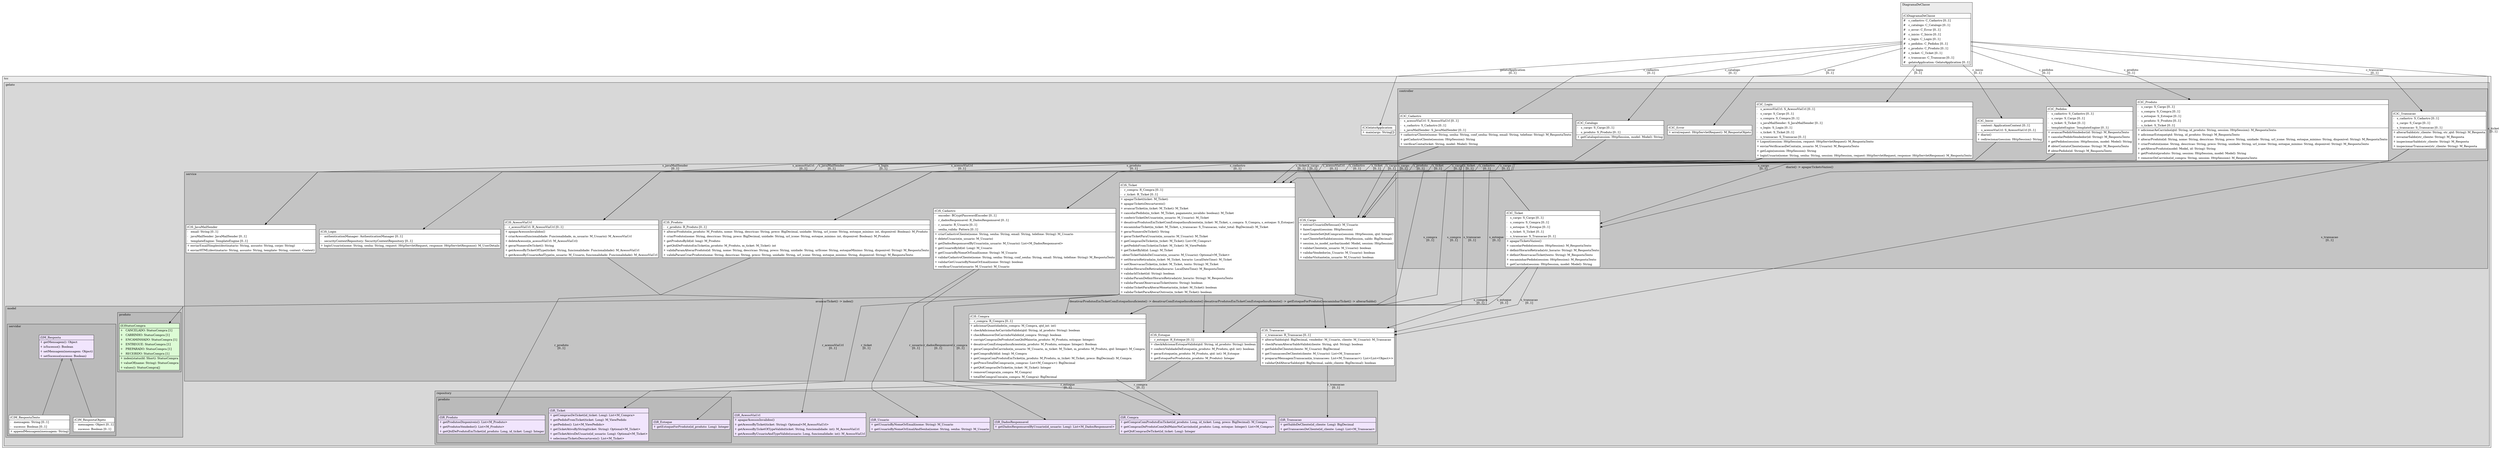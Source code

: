 @startuml

/' diagram meta data start
config=StructureConfiguration;
{
  "projectClassification": {
    "searchMode": "OpenProject", // OpenProject, AllProjects
    "includedProjects": "",
    "pathEndKeywords": "*.impl",
    "isClientPath": "",
    "isClientName": "",
    "isTestPath": "",
    "isTestName": "",
    "isMappingPath": "",
    "isMappingName": "",
    "isDataAccessPath": "",
    "isDataAccessName": "",
    "isDataStructurePath": "",
    "isDataStructureName": "",
    "isInterfaceStructuresPath": "",
    "isInterfaceStructuresName": "",
    "isEntryPointPath": "",
    "isEntryPointName": "",
    "treatFinalFieldsAsMandatory": false
  },
  "graphRestriction": {
    "classPackageExcludeFilter": "",
    "classPackageIncludeFilter": "",
    "classNameExcludeFilter": "",
    "classNameIncludeFilter": "",
    "methodNameExcludeFilter": "",
    "methodNameIncludeFilter": "",
    "removeByInheritance": "", // inheritance/annotation based filtering is done in a second step
    "removeByAnnotation": "",
    "removeByClassPackage": "", // cleanup the graph after inheritance/annotation based filtering is done
    "removeByClassName": "",
    "cutMappings": false,
    "cutEnum": false,
    "cutTests": true,
    "cutClient": false,
    "cutDataAccess": false,
    "cutInterfaceStructures": false,
    "cutDataStructures": false,
    "cutGetterAndSetter": true,
    "cutConstructors": true
  },
  "graphTraversal": {
    "forwardDepth": 999,
    "backwardDepth": 0,
    "classPackageExcludeFilter": "",
    "classPackageIncludeFilter": "",
    "classNameExcludeFilter": "",
    "classNameIncludeFilter": "",
    "methodNameExcludeFilter": "",
    "methodNameIncludeFilter": "",
    "hideMappings": true,
    "hideDataStructures": false,
    "hidePrivateMethods": false,
    "hideInterfaceCalls": false, // indirection: implementation -> interface (is hidden) -> implementation
    "onlyShowApplicationEntryPoints": false, // root node is included
    "useMethodCallsForStructureDiagram": "BothDirections" // ForwardOnly, BothDirections, No
  },
  "details": {
    "aggregation": "GroupByClass", // ByClass, GroupByClass, None
    "showClassGenericTypes": true,
    "showMethods": true,
    "showMethodParameterNames": true,
    "showMethodParameterTypes": true,
    "showMethodReturnType": true,
    "showPackageLevels": 4,
    "showDetailedClassStructure": true
  },
  "rootClass": "DiagramaDeClasse",
  "extensionCallbackMethod": "" // qualified.class.name#methodName - signature: public static String method(String)
}
diagram meta data end '/



digraph g {
    rankdir="TB"
    splines=polyline
    

'nodes 
subgraph cluster_114644 { 
   	label=tcc
	labeljust=l
	fillcolor="#ececec"
	style=filled
   
   subgraph cluster_1790324712 { 
   	label=gelato
	labeljust=l
	fillcolor="#d8d8d8"
	style=filled
   
   GelatoApplication906396277[
	label=<<TABLE BORDER="1" CELLBORDER="0" CELLPADDING="4" CELLSPACING="0">
<TR><TD ALIGN="LEFT" >(C)GelatoApplication</TD></TR>
<HR/>
<TR><TD ALIGN="LEFT" >+ main(args: String[])</TD></TR>
</TABLE>>
	style=filled
	margin=0
	shape=plaintext
	fillcolor="#FFFFFF"
];

subgraph cluster_1287436016 { 
   	label=repository
	labeljust=l
	fillcolor="#c4c4c4"
	style=filled
   
   R_AcessoViaUrl641479581[
	label=<<TABLE BORDER="1" CELLBORDER="0" CELLPADDING="4" CELLSPACING="0">
<TR><TD ALIGN="LEFT" >(I)R_AcessoViaUrl</TD></TR>
<HR/>
<TR><TD ALIGN="LEFT" >+ apagarAcessosInvalidos()</TD></TR>
<TR><TD ALIGN="LEFT" >+ getAcessoByTicket(ticket: String): Optional&lt;M_AcessoViaUrl&gt;</TD></TR>
<TR><TD ALIGN="LEFT" >+ getAcessoByTicketOfTypeValido(ticket: String, funcionalidade: int): M_AcessoViaUrl</TD></TR>
<TR><TD ALIGN="LEFT" >+ getAcessoByUsuarioAndTypeValido(usuario: Long, funcionalidade: int): M_AcessoViaUrl</TD></TR>
</TABLE>>
	style=filled
	margin=0
	shape=plaintext
	fillcolor="#F1E5FD"
];

R_Compra641479581[
	label=<<TABLE BORDER="1" CELLBORDER="0" CELLPADDING="4" CELLSPACING="0">
<TR><TD ALIGN="LEFT" >(I)R_Compra</TD></TR>
<HR/>
<TR><TD ALIGN="LEFT" >+ getCompraComProdutoEmTicket(id_produto: Long, id_ticket: Long, preco: BigDecimal): M_Compra</TD></TR>
<TR><TD ALIGN="LEFT" >+ getComprasDeProdutoComQtdMaiorNoCarrinho(id_produto: Long, estoque: Integer): List&lt;M_Compra&gt;</TD></TR>
<TR><TD ALIGN="LEFT" >+ getQtdComprasDeTicket(id_ticket: Long): Integer</TD></TR>
</TABLE>>
	style=filled
	margin=0
	shape=plaintext
	fillcolor="#F1E5FD"
];

R_DadosResponsavel641479581[
	label=<<TABLE BORDER="1" CELLBORDER="0" CELLPADDING="4" CELLSPACING="0">
<TR><TD ALIGN="LEFT" >(I)R_DadosResponsavel</TD></TR>
<HR/>
<TR><TD ALIGN="LEFT" >+ getDadosResponsavelByUsuario(id_usuario: Long): List&lt;M_DadosResponsavel&gt;</TD></TR>
</TABLE>>
	style=filled
	margin=0
	shape=plaintext
	fillcolor="#F1E5FD"
];

R_Transacao641479581[
	label=<<TABLE BORDER="1" CELLBORDER="0" CELLPADDING="4" CELLSPACING="0">
<TR><TD ALIGN="LEFT" >(I)R_Transacao</TD></TR>
<HR/>
<TR><TD ALIGN="LEFT" >+ getSaldoDeCliente(id_cliente: Long): BigDecimal</TD></TR>
<TR><TD ALIGN="LEFT" >+ getTransacoesDeCliente(id_cliente: Long): List&lt;M_Transacao&gt;</TD></TR>
</TABLE>>
	style=filled
	margin=0
	shape=plaintext
	fillcolor="#F1E5FD"
];

R_Usuario641479581[
	label=<<TABLE BORDER="1" CELLBORDER="0" CELLPADDING="4" CELLSPACING="0">
<TR><TD ALIGN="LEFT" >(I)R_Usuario</TD></TR>
<HR/>
<TR><TD ALIGN="LEFT" >+ getUsuarioByNomeOrEmail(nome: String): M_Usuario</TD></TR>
<TR><TD ALIGN="LEFT" >+ getUsuarioByNomeOrEmailAndSenha(nome: String, senha: String): M_Usuario</TD></TR>
</TABLE>>
	style=filled
	margin=0
	shape=plaintext
	fillcolor="#F1E5FD"
];

subgraph cluster_540350491 { 
   	label=produto
	labeljust=l
	fillcolor="#bababa"
	style=filled
   
   R_Estoque575498130[
	label=<<TABLE BORDER="1" CELLBORDER="0" CELLPADDING="4" CELLSPACING="0">
<TR><TD ALIGN="LEFT" >(I)R_Estoque</TD></TR>
<HR/>
<TR><TD ALIGN="LEFT" >+ getEstoqueForProduto(id_produto: Long): Integer</TD></TR>
</TABLE>>
	style=filled
	margin=0
	shape=plaintext
	fillcolor="#F1E5FD"
];

R_Produto575498130[
	label=<<TABLE BORDER="1" CELLBORDER="0" CELLPADDING="4" CELLSPACING="0">
<TR><TD ALIGN="LEFT" >(I)R_Produto</TD></TR>
<HR/>
<TR><TD ALIGN="LEFT" >+ getProdutosDisponiveis(): List&lt;M_Produto&gt;</TD></TR>
<TR><TD ALIGN="LEFT" >+ getProdutosVendedor(): List&lt;M_Produto&gt;</TD></TR>
<TR><TD ALIGN="LEFT" >+ getQtdDeProdutoEmTicket(id_produto: Long, id_ticket: Long): Integer</TD></TR>
</TABLE>>
	style=filled
	margin=0
	shape=plaintext
	fillcolor="#F1E5FD"
];

R_Ticket575498130[
	label=<<TABLE BORDER="1" CELLBORDER="0" CELLPADDING="4" CELLSPACING="0">
<TR><TD ALIGN="LEFT" >(I)R_Ticket</TD></TR>
<HR/>
<TR><TD ALIGN="LEFT" >+ getComprasDeTicket(id_ticket: Long): List&lt;M_Compra&gt;</TD></TR>
<TR><TD ALIGN="LEFT" >+ getPedidoFromTicket(ticket: Long): M_ViewPedido</TD></TR>
<TR><TD ALIGN="LEFT" >+ getPedidos(): List&lt;M_ViewPedido&gt;</TD></TR>
<TR><TD ALIGN="LEFT" >+ getTicketAtivoByString(ticket: String): Optional&lt;M_Ticket&gt;</TD></TR>
<TR><TD ALIGN="LEFT" >+ getTicketAtivoDeUsuario(id_usuario: Long): Optional&lt;M_Ticket&gt;</TD></TR>
<TR><TD ALIGN="LEFT" >+ selecionarTicketsDescartaveis(): List&lt;M_Ticket&gt;</TD></TR>
</TABLE>>
	style=filled
	margin=0
	shape=plaintext
	fillcolor="#F1E5FD"
];
} 
} 

subgraph cluster_1674944175 { 
   	label=service
	labeljust=l
	fillcolor="#c4c4c4"
	style=filled
   
   S_AcessoViaUrl1952781372[
	label=<<TABLE BORDER="1" CELLBORDER="0" CELLPADDING="4" CELLSPACING="0">
<TR><TD ALIGN="LEFT" >(C)S_AcessoViaUrl</TD></TR>
<HR/>
<TR><TD ALIGN="LEFT" >-   r_acessoViaUrl: R_AcessoViaUrl [0..1]</TD></TR>
<HR/>
<TR><TD ALIGN="LEFT" >+ apagarAcessosInvalidos()</TD></TR>
<TR><TD ALIGN="LEFT" >+ criarAcesso(funcionalidade: Funcionalidade, m_usuario: M_Usuario): M_AcessoViaUrl</TD></TR>
<TR><TD ALIGN="LEFT" >+ deleteAcesso(m_acessoViaUrl: M_AcessoViaUrl)</TD></TR>
<TR><TD ALIGN="LEFT" >+ gerarNumeroDeTicket(): String</TD></TR>
<TR><TD ALIGN="LEFT" >+ getAcessoByTicketOfType(ticket: String, funcionalidade: Funcionalidade): M_AcessoViaUrl</TD></TR>
<TR><TD ALIGN="LEFT" >+ getAcessoByUsuarioAndType(m_usuario: M_Usuario, funcionalidade: Funcionalidade): M_AcessoViaUrl</TD></TR>
</TABLE>>
	style=filled
	margin=0
	shape=plaintext
	fillcolor="#FFFFFF"
];

S_Cadastro1952781372[
	label=<<TABLE BORDER="1" CELLBORDER="0" CELLPADDING="4" CELLSPACING="0">
<TR><TD ALIGN="LEFT" >(C)S_Cadastro</TD></TR>
<HR/>
<TR><TD ALIGN="LEFT" >-   encoder: BCryptPasswordEncoder [0..1]</TD></TR>
<TR><TD ALIGN="LEFT" >-   r_dadosResponsavel: R_DadosResponsavel [0..1]</TD></TR>
<TR><TD ALIGN="LEFT" >-   r_usuario: R_Usuario [0..1]</TD></TR>
<TR><TD ALIGN="LEFT" >-   senha_valida: Pattern [0..1]</TD></TR>
<HR/>
<TR><TD ALIGN="LEFT" >+ criarCadastroCliente(nome: String, senha: String, email: String, telefone: String): M_Usuario</TD></TR>
<TR><TD ALIGN="LEFT" >+ deleteUsuario(m_usuario: M_Usuario)</TD></TR>
<TR><TD ALIGN="LEFT" >+ getDadosResponsavelByUsuario(m_usuario: M_Usuario): List&lt;M_DadosResponsavel&gt;</TD></TR>
<TR><TD ALIGN="LEFT" >+ getUsuarioById(id: Long): M_Usuario</TD></TR>
<TR><TD ALIGN="LEFT" >+ getUsuarioByNomeOrEmail(nome: String): M_Usuario</TD></TR>
<TR><TD ALIGN="LEFT" >+ validarCadastroCliente(nome: String, senha: String, conf_senha: String, email: String, telefone: String): M_RespostaTexto</TD></TR>
<TR><TD ALIGN="LEFT" >+ validarGetUsuarioByNomeOrEmail(nome: String): boolean</TD></TR>
<TR><TD ALIGN="LEFT" >+ verificarUsuario(usuario: M_Usuario): M_Usuario</TD></TR>
</TABLE>>
	style=filled
	margin=0
	shape=plaintext
	fillcolor="#FFFFFF"
];

S_Cargo1952781372[
	label=<<TABLE BORDER="1" CELLBORDER="0" CELLPADDING="4" CELLSPACING="0">
<TR><TD ALIGN="LEFT" >(C)S_Cargo</TD></TR>
<HR/>
<TR><TD ALIGN="LEFT" >+ extrairUsuarioDeSessao(): M_Usuario</TD></TR>
<TR><TD ALIGN="LEFT" >+ fazerLogout(session: HttpSession)</TD></TR>
<TR><TD ALIGN="LEFT" >+ navClienteSetQtdCompras(session: HttpSession, qtd: Integer)</TD></TR>
<TR><TD ALIGN="LEFT" >+ navClienteSetSaldo(session: HttpSession, saldo: BigDecimal)</TD></TR>
<TR><TD ALIGN="LEFT" >+ session_to_model_navbar(model: Model, session: HttpSession)</TD></TR>
<TR><TD ALIGN="LEFT" >+ validarCliente(m_usuario: M_Usuario): boolean</TD></TR>
<TR><TD ALIGN="LEFT" >+ validarVendedor(m_Usuario: M_Usuario): boolean</TD></TR>
<TR><TD ALIGN="LEFT" >+ validarVisitante(m_usuario: M_Usuario): boolean</TD></TR>
</TABLE>>
	style=filled
	margin=0
	shape=plaintext
	fillcolor="#FFFFFF"
];

S_Compra1952781372[
	label=<<TABLE BORDER="1" CELLBORDER="0" CELLPADDING="4" CELLSPACING="0">
<TR><TD ALIGN="LEFT" >(C)S_Compra</TD></TR>
<HR/>
<TR><TD ALIGN="LEFT" >-   r_compra: R_Compra [0..1]</TD></TR>
<HR/>
<TR><TD ALIGN="LEFT" >+ adicionarQuantidade(m_compra: M_Compra, qtd_int: int)</TD></TR>
<TR><TD ALIGN="LEFT" >+ checkAdicionarAoCarrinhoValido(qtd: String, id_produto: String): boolean</TD></TR>
<TR><TD ALIGN="LEFT" >+ checkRemoverDoCarrinhoValido(id_compra: String): boolean</TD></TR>
<TR><TD ALIGN="LEFT" >+ corrigirComprasDeProdutoComQtdMaior(m_produto: M_Produto, estoque: Integer)</TD></TR>
<TR><TD ALIGN="LEFT" >+ desativarComEstoqueInsuficiente(m_produto: M_Produto, estoque: Integer): Boolean</TD></TR>
<TR><TD ALIGN="LEFT" >+ gerarCompraDoCarrinho(m_usuario: M_Usuario, m_ticket: M_Ticket, m_produto: M_Produto, qtd: Integer): M_Compra</TD></TR>
<TR><TD ALIGN="LEFT" >+ getCompraById(id: long): M_Compra</TD></TR>
<TR><TD ALIGN="LEFT" >+ getCompraComProdutoEmTicket(m_produto: M_Produto, m_ticket: M_Ticket, preco: BigDecimal): M_Compra</TD></TR>
<TR><TD ALIGN="LEFT" >+ getPrecoTotalDeCompras(m_compras: List&lt;M_Compra&gt;): BigDecimal</TD></TR>
<TR><TD ALIGN="LEFT" >+ getQtdComprasDeTicket(m_ticket: M_Ticket): Integer</TD></TR>
<TR><TD ALIGN="LEFT" >+ removerCompra(m_compra: M_Compra)</TD></TR>
<TR><TD ALIGN="LEFT" >+ totalDeCompraUnica(m_compra: M_Compra): BigDecimal</TD></TR>
</TABLE>>
	style=filled
	margin=0
	shape=plaintext
	fillcolor="#FFFFFF"
];

S_Estoque1952781372[
	label=<<TABLE BORDER="1" CELLBORDER="0" CELLPADDING="4" CELLSPACING="0">
<TR><TD ALIGN="LEFT" >(C)S_Estoque</TD></TR>
<HR/>
<TR><TD ALIGN="LEFT" >-   r_estoque: R_Estoque [0..1]</TD></TR>
<HR/>
<TR><TD ALIGN="LEFT" >+ checkAdicionarEstoqueValido(qtd: String, id_produto: String): boolean</TD></TR>
<TR><TD ALIGN="LEFT" >+ conferirValidadeDeEstoque(m_produto: M_Produto, qtd: int): boolean</TD></TR>
<TR><TD ALIGN="LEFT" >+ gerarEstoque(m_produto: M_Produto, qtd: int): M_Estoque</TD></TR>
<TR><TD ALIGN="LEFT" >+ getEstoqueForProduto(m_produto: M_Produto): Integer</TD></TR>
</TABLE>>
	style=filled
	margin=0
	shape=plaintext
	fillcolor="#FFFFFF"
];

S_JavaMailSender1952781372[
	label=<<TABLE BORDER="1" CELLBORDER="0" CELLPADDING="4" CELLSPACING="0">
<TR><TD ALIGN="LEFT" >(C)S_JavaMailSender</TD></TR>
<HR/>
<TR><TD ALIGN="LEFT" >-   email: String [0..1]</TD></TR>
<TR><TD ALIGN="LEFT" >-   javaMailSender: JavaMailSender [0..1]</TD></TR>
<TR><TD ALIGN="LEFT" >-   templateEngine: TemplateEngine [0..1]</TD></TR>
<HR/>
<TR><TD ALIGN="LEFT" >+ enviarEmailSimples(destinatario: String, assunto: String, corpo: String)</TD></TR>
<TR><TD ALIGN="LEFT" >+ enviarHTML(destinatario: String, assunto: String, template: String, context: Context)</TD></TR>
</TABLE>>
	style=filled
	margin=0
	shape=plaintext
	fillcolor="#FFFFFF"
];

S_Login1952781372[
	label=<<TABLE BORDER="1" CELLBORDER="0" CELLPADDING="4" CELLSPACING="0">
<TR><TD ALIGN="LEFT" >(C)S_Login</TD></TR>
<HR/>
<TR><TD ALIGN="LEFT" >-   authenticationManager: AuthenticationManager [0..1]</TD></TR>
<TR><TD ALIGN="LEFT" >-   securityContextRepository: SecurityContextRepository [0..1]</TD></TR>
<HR/>
<TR><TD ALIGN="LEFT" >+ loginUsuario(nome: String, senha: String, request: HttpServletRequest, response: HttpServletResponse): M_UserDetails</TD></TR>
</TABLE>>
	style=filled
	margin=0
	shape=plaintext
	fillcolor="#FFFFFF"
];

S_Produto1952781372[
	label=<<TABLE BORDER="1" CELLBORDER="0" CELLPADDING="4" CELLSPACING="0">
<TR><TD ALIGN="LEFT" >(C)S_Produto</TD></TR>
<HR/>
<TR><TD ALIGN="LEFT" >-   r_produto: R_Produto [0..1]</TD></TR>
<HR/>
<TR><TD ALIGN="LEFT" >+ alterarProduto(m_produto: M_Produto, nome: String, descricao: String, preco: BigDecimal, unidade: String, url_icone: String, estoque_minimo: int, disponivel: Boolean): M_Produto</TD></TR>
<TR><TD ALIGN="LEFT" >+ criarProduto(nome: String, descricao: String, preco: BigDecimal, unidade: String, url_icone: String, estoque_minimo: int, disponivel: Boolean): M_Produto</TD></TR>
<TR><TD ALIGN="LEFT" >+ getProdutoById(id: long): M_Produto</TD></TR>
<TR><TD ALIGN="LEFT" >+ getQtdDeProdutoEmTicket(m_produto: M_Produto, m_ticket: M_Ticket): int</TD></TR>
<TR><TD ALIGN="LEFT" >+ validaParamAlterarProduto(id: String, nome: String, descricao: String, preco: String, unidade: String, urlIcone: String, estoqueMinimo: String, disponivel: String): M_RespostaTexto</TD></TR>
<TR><TD ALIGN="LEFT" >+ validaParamCriarProduto(nome: String, descricao: String, preco: String, unidade: String, url_icone: String, estoque_minimo: String, disponivel: String): M_RespostaTexto</TD></TR>
</TABLE>>
	style=filled
	margin=0
	shape=plaintext
	fillcolor="#FFFFFF"
];

S_Ticket1952781372[
	label=<<TABLE BORDER="1" CELLBORDER="0" CELLPADDING="4" CELLSPACING="0">
<TR><TD ALIGN="LEFT" >(C)S_Ticket</TD></TR>
<HR/>
<TR><TD ALIGN="LEFT" >-   r_compra: R_Compra [0..1]</TD></TR>
<TR><TD ALIGN="LEFT" >-   r_ticket: R_Ticket [0..1]</TD></TR>
<HR/>
<TR><TD ALIGN="LEFT" >+ apagarTicket(ticket: M_Ticket)</TD></TR>
<TR><TD ALIGN="LEFT" >+ apagarTicketsDescartaveis()</TD></TR>
<TR><TD ALIGN="LEFT" >+ avancarTicket(m_ticket: M_Ticket): M_Ticket</TD></TR>
<TR><TD ALIGN="LEFT" >+ cancelarPedido(m_ticket: M_Ticket, pagamento_invalido: boolean): M_Ticket</TD></TR>
<TR><TD ALIGN="LEFT" >+ conferirTicketDeUsuario(m_usuario: M_Usuario): M_Ticket</TD></TR>
<TR><TD ALIGN="LEFT" >+ desativarProdutosEmTicketComEstoqueInsuficiente(m_ticket: M_Ticket, s_compra: S_Compra, s_estoque: S_Estoque)</TD></TR>
<TR><TD ALIGN="LEFT" >+ encaminharTicket(m_ticket: M_Ticket, s_transacao: S_Transacao, valor_total: BigDecimal): M_Ticket</TD></TR>
<TR><TD ALIGN="LEFT" >+ gerarNumeroDeTicket(): String</TD></TR>
<TR><TD ALIGN="LEFT" >+ gerarTicketParaUsuario(m_usuario: M_Usuario): M_Ticket</TD></TR>
<TR><TD ALIGN="LEFT" >+ getComprasDeTicket(m_ticket: M_Ticket): List&lt;M_Compra&gt;</TD></TR>
<TR><TD ALIGN="LEFT" >+ getPedidoFromTicket(mTicket: M_Ticket): M_ViewPedido</TD></TR>
<TR><TD ALIGN="LEFT" >+ getTicketById(id: Long): M_Ticket</TD></TR>
<TR><TD ALIGN="LEFT" >- obterTicketValidoDeUsuario(m_usuario: M_Usuario): Optional&lt;M_Ticket&gt;</TD></TR>
<TR><TD ALIGN="LEFT" >+ setHorarioRetirada(m_ticket: M_Ticket, horario: LocalDateTime): M_Ticket</TD></TR>
<TR><TD ALIGN="LEFT" >+ setObservacaoTicket(m_ticket: M_Ticket, texto: String): M_Ticket</TD></TR>
<TR><TD ALIGN="LEFT" >+ validarHorarioDeRetirada(horario: LocalDateTime): M_RespostaTexto</TD></TR>
<TR><TD ALIGN="LEFT" >+ validarIdTicket(id: String): boolean</TD></TR>
<TR><TD ALIGN="LEFT" >+ validarParamDefinirHorarioRetirada(str_horario: String): M_RespostaTexto</TD></TR>
<TR><TD ALIGN="LEFT" >+ validarParamObservacaoTicket(texto: String): boolean</TD></TR>
<TR><TD ALIGN="LEFT" >+ validarTicketParaAlterarMonetario(m_ticket: M_Ticket): boolean</TD></TR>
<TR><TD ALIGN="LEFT" >+ validarTicketParaAlterarOutros(m_ticket: M_Ticket): boolean</TD></TR>
</TABLE>>
	style=filled
	margin=0
	shape=plaintext
	fillcolor="#FFFFFF"
];

S_Transacao1952781372[
	label=<<TABLE BORDER="1" CELLBORDER="0" CELLPADDING="4" CELLSPACING="0">
<TR><TD ALIGN="LEFT" >(C)S_Transacao</TD></TR>
<HR/>
<TR><TD ALIGN="LEFT" >-   r_transacao: R_Transacao [0..1]</TD></TR>
<HR/>
<TR><TD ALIGN="LEFT" >+ alterarSaldo(qtd: BigDecimal, vendedor: M_Usuario, cliente: M_Usuario): M_Transacao</TD></TR>
<TR><TD ALIGN="LEFT" >+ checkParamAlterarSaldoValido(cliente: String, qtd: String): boolean</TD></TR>
<TR><TD ALIGN="LEFT" >+ getSaldoDeCliente(cliente: M_Usuario): BigDecimal</TD></TR>
<TR><TD ALIGN="LEFT" >+ getTransacoesDeCliente(cliente: M_Usuario): List&lt;M_Transacao&gt;</TD></TR>
<TR><TD ALIGN="LEFT" >+ prepararMensagemTransacao(m_transacoes: List&lt;M_Transacao&gt;): List&lt;List&lt;Object&gt;&gt;</TD></TR>
<TR><TD ALIGN="LEFT" >+ validarQtdAlterarSaldo(qtd: BigDecimal, saldo_cliente: BigDecimal): boolean</TD></TR>
</TABLE>>
	style=filled
	margin=0
	shape=plaintext
	fillcolor="#FFFFFF"
];
} 

subgraph cluster_1694159202 { 
   	label=controller
	labeljust=l
	fillcolor="#c4c4c4"
	style=filled
   
   C_Cadastro1954851659[
	label=<<TABLE BORDER="1" CELLBORDER="0" CELLPADDING="4" CELLSPACING="0">
<TR><TD ALIGN="LEFT" >(C)C_Cadastro</TD></TR>
<HR/>
<TR><TD ALIGN="LEFT" >-   s_acessoViaUrl: S_AcessoViaUrl [0..1]</TD></TR>
<TR><TD ALIGN="LEFT" >-   s_cadastro: S_Cadastro [0..1]</TD></TR>
<TR><TD ALIGN="LEFT" >-   s_javaMailSender: S_JavaMailSender [0..1]</TD></TR>
<HR/>
<TR><TD ALIGN="LEFT" >+ cadastrarCliente(nome: String, senha: String, conf_senha: String, email: String, telefone: String): M_RespostaTexto</TD></TR>
<TR><TD ALIGN="LEFT" >+ getCadastroCliente(session: HttpSession): String</TD></TR>
<TR><TD ALIGN="LEFT" >+ verificarConta(ticket: String, model: Model): String</TD></TR>
</TABLE>>
	style=filled
	margin=0
	shape=plaintext
	fillcolor="#FFFFFF"
];

C_Catalogo1954851659[
	label=<<TABLE BORDER="1" CELLBORDER="0" CELLPADDING="4" CELLSPACING="0">
<TR><TD ALIGN="LEFT" >(C)C_Catalogo</TD></TR>
<HR/>
<TR><TD ALIGN="LEFT" >-   s_cargo: S_Cargo [0..1]</TD></TR>
<TR><TD ALIGN="LEFT" >-   s_produto: S_Produto [0..1]</TD></TR>
<HR/>
<TR><TD ALIGN="LEFT" >+ getCatalogo(session: HttpSession, model: Model): String</TD></TR>
</TABLE>>
	style=filled
	margin=0
	shape=plaintext
	fillcolor="#FFFFFF"
];

C_Error1954851659[
	label=<<TABLE BORDER="1" CELLBORDER="0" CELLPADDING="4" CELLSPACING="0">
<TR><TD ALIGN="LEFT" >(C)C_Error</TD></TR>
<HR/>
<TR><TD ALIGN="LEFT" >+ erro(request: HttpServletRequest): M_RespostaObjeto</TD></TR>
</TABLE>>
	style=filled
	margin=0
	shape=plaintext
	fillcolor="#FFFFFF"
];

C_Inicio1954851659[
	label=<<TABLE BORDER="1" CELLBORDER="0" CELLPADDING="4" CELLSPACING="0">
<TR><TD ALIGN="LEFT" >(C)C_Inicio</TD></TR>
<HR/>
<TR><TD ALIGN="LEFT" >-   context: ApplicationContext [0..1]</TD></TR>
<TR><TD ALIGN="LEFT" >-   s_acessoViaUrl: S_AcessoViaUrl [0..1]</TD></TR>
<HR/>
<TR><TD ALIGN="LEFT" >+ diario()</TD></TR>
<TR><TD ALIGN="LEFT" >+ redirecionar(session: HttpSession): String</TD></TR>
</TABLE>>
	style=filled
	margin=0
	shape=plaintext
	fillcolor="#FFFFFF"
];

C_Login1954851659[
	label=<<TABLE BORDER="1" CELLBORDER="0" CELLPADDING="4" CELLSPACING="0">
<TR><TD ALIGN="LEFT" >(C)C_Login</TD></TR>
<HR/>
<TR><TD ALIGN="LEFT" >-   s_acessoViaUrl: S_AcessoViaUrl [0..1]</TD></TR>
<TR><TD ALIGN="LEFT" >-   s_cargo: S_Cargo [0..1]</TD></TR>
<TR><TD ALIGN="LEFT" >-   s_compra: S_Compra [0..1]</TD></TR>
<TR><TD ALIGN="LEFT" >-   s_javaMailSender: S_JavaMailSender [0..1]</TD></TR>
<TR><TD ALIGN="LEFT" >-   s_login: S_Login [0..1]</TD></TR>
<TR><TD ALIGN="LEFT" >-   s_ticket: S_Ticket [0..1]</TD></TR>
<TR><TD ALIGN="LEFT" >-   s_transacao: S_Transacao [0..1]</TD></TR>
<HR/>
<TR><TD ALIGN="LEFT" >+ Logout(session: HttpSession, request: HttpServletRequest): M_RespostaTexto</TD></TR>
<TR><TD ALIGN="LEFT" >+ enviarVerificacaoDeConta(m_usuario: M_Usuario): M_RespostaTexto</TD></TR>
<TR><TD ALIGN="LEFT" >+ getLogin(session: HttpSession): String</TD></TR>
<TR><TD ALIGN="LEFT" >+ loginUsuario(nome: String, senha: String, session: HttpSession, request: HttpServletRequest, response: HttpServletResponse): M_RespostaTexto</TD></TR>
</TABLE>>
	style=filled
	margin=0
	shape=plaintext
	fillcolor="#FFFFFF"
];

C_Pedidos1954851659[
	label=<<TABLE BORDER="1" CELLBORDER="0" CELLPADDING="4" CELLSPACING="0">
<TR><TD ALIGN="LEFT" >(C)C_Pedidos</TD></TR>
<HR/>
<TR><TD ALIGN="LEFT" >-   s_cadastro: S_Cadastro [0..1]</TD></TR>
<TR><TD ALIGN="LEFT" >-   s_cargo: S_Cargo [0..1]</TD></TR>
<TR><TD ALIGN="LEFT" >-   s_ticket: S_Ticket [0..1]</TD></TR>
<TR><TD ALIGN="LEFT" >-   templateEngine: TemplateEngine [0..1]</TD></TR>
<HR/>
<TR><TD ALIGN="LEFT" >+ avancarPedidoVendedor(id: String): M_RespostaTexto</TD></TR>
<TR><TD ALIGN="LEFT" >+ cancelarPedidoVendedor(id: String): M_RespostaTexto</TD></TR>
<TR><TD ALIGN="LEFT" >+ getPedidos(session: HttpSession, model: Model): String</TD></TR>
<TR><TD ALIGN="LEFT" ># obterContatoCliente(nome: String): M_RespostaTexto</TD></TR>
<TR><TD ALIGN="LEFT" ># obterPedido(id: String): M_RespostaTexto</TD></TR>
</TABLE>>
	style=filled
	margin=0
	shape=plaintext
	fillcolor="#FFFFFF"
];

C_Produto1954851659[
	label=<<TABLE BORDER="1" CELLBORDER="0" CELLPADDING="4" CELLSPACING="0">
<TR><TD ALIGN="LEFT" >(C)C_Produto</TD></TR>
<HR/>
<TR><TD ALIGN="LEFT" >-   s_cargo: S_Cargo [0..1]</TD></TR>
<TR><TD ALIGN="LEFT" >-   s_compra: S_Compra [0..1]</TD></TR>
<TR><TD ALIGN="LEFT" >-   s_estoque: S_Estoque [0..1]</TD></TR>
<TR><TD ALIGN="LEFT" >-   s_produto: S_Produto [0..1]</TD></TR>
<TR><TD ALIGN="LEFT" >-   s_ticket: S_Ticket [0..1]</TD></TR>
<HR/>
<TR><TD ALIGN="LEFT" >+ adicionarAoCarrinho(qtd: String, id_produto: String, session: HttpSession): M_RespostaTexto</TD></TR>
<TR><TD ALIGN="LEFT" >+ adicionarEstoque(qtd: String, id_produto: String): M_RespostaTexto</TD></TR>
<TR><TD ALIGN="LEFT" >+ alterarProduto(id: String, nome: String, descricao: String, preco: String, unidade: String, url_icone: String, estoque_minimo: String, disponivel: String): M_RespostaTexto</TD></TR>
<TR><TD ALIGN="LEFT" >+ criarProduto(nome: String, descricao: String, preco: String, unidade: String, url_icone: String, estoque_minimo: String, disponivel: String): M_RespostaTexto</TD></TR>
<TR><TD ALIGN="LEFT" >+ getAlterarProduto(model: Model, id: String): String</TD></TR>
<TR><TD ALIGN="LEFT" >+ getProduto(produto: String, session: HttpSession, model: Model): String</TD></TR>
<TR><TD ALIGN="LEFT" >+ removerDoCarrinho(id_compra: String, session: HttpSession): M_RespostaTexto</TD></TR>
</TABLE>>
	style=filled
	margin=0
	shape=plaintext
	fillcolor="#FFFFFF"
];

C_Ticket1954851659[
	label=<<TABLE BORDER="1" CELLBORDER="0" CELLPADDING="4" CELLSPACING="0">
<TR><TD ALIGN="LEFT" >(C)C_Ticket</TD></TR>
<HR/>
<TR><TD ALIGN="LEFT" >-   s_cargo: S_Cargo [0..1]</TD></TR>
<TR><TD ALIGN="LEFT" >-   s_compra: S_Compra [0..1]</TD></TR>
<TR><TD ALIGN="LEFT" >-   s_estoque: S_Estoque [0..1]</TD></TR>
<TR><TD ALIGN="LEFT" >-   s_ticket: S_Ticket [0..1]</TD></TR>
<TR><TD ALIGN="LEFT" >-   s_transacao: S_Transacao [0..1]</TD></TR>
<HR/>
<TR><TD ALIGN="LEFT" >+ apagarTicketsVazios()</TD></TR>
<TR><TD ALIGN="LEFT" >+ cancelarPedido(session: HttpSession): M_RespostaTexto</TD></TR>
<TR><TD ALIGN="LEFT" >+ definirHorarioRetirada(str_horario: String): M_RespostaTexto</TD></TR>
<TR><TD ALIGN="LEFT" >+ definirObservacaoTicket(texto: String): M_RespostaTexto</TD></TR>
<TR><TD ALIGN="LEFT" >+ encaminharPedido(session: HttpSession): M_RespostaTexto</TD></TR>
<TR><TD ALIGN="LEFT" >+ getCarrinho(session: HttpSession, model: Model): String</TD></TR>
</TABLE>>
	style=filled
	margin=0
	shape=plaintext
	fillcolor="#FFFFFF"
];

C_Transacao1954851659[
	label=<<TABLE BORDER="1" CELLBORDER="0" CELLPADDING="4" CELLSPACING="0">
<TR><TD ALIGN="LEFT" >(C)C_Transacao</TD></TR>
<HR/>
<TR><TD ALIGN="LEFT" >-   s_cadastro: S_Cadastro [0..1]</TD></TR>
<TR><TD ALIGN="LEFT" >-   s_cargo: S_Cargo [0..1]</TD></TR>
<TR><TD ALIGN="LEFT" >-   s_transacao: S_Transacao [0..1]</TD></TR>
<HR/>
<TR><TD ALIGN="LEFT" >+ alterarSaldo(str_cliente: String, str_qtd: String): M_Resposta</TD></TR>
<TR><TD ALIGN="LEFT" >+ esvaziarSaldo(str_cliente: String): M_Resposta</TD></TR>
<TR><TD ALIGN="LEFT" >+ inspecionarSaldo(str_cliente: String): M_Resposta</TD></TR>
<TR><TD ALIGN="LEFT" >+ inspecionarTransacoes(str_cliente: String): M_Resposta</TD></TR>
</TABLE>>
	style=filled
	margin=0
	shape=plaintext
	fillcolor="#FFFFFF"
];
} 

subgraph cluster_1804629597 { 
   	label=model
	labeljust=l
	fillcolor="#c4c4c4"
	style=filled
   
   subgraph cluster_1416435118 { 
   	label=produto
	labeljust=l
	fillcolor="#bababa"
	style=filled
   
   StatusCompra1199067761[
	label=<<TABLE BORDER="1" CELLBORDER="0" CELLPADDING="4" CELLSPACING="0">
<TR><TD ALIGN="LEFT" >(E)StatusCompra</TD></TR>
<HR/>
<TR><TD ALIGN="LEFT" >+   CANCELADO: StatusCompra [1]</TD></TR>
<TR><TD ALIGN="LEFT" >+   CARRINHO: StatusCompra [1]</TD></TR>
<TR><TD ALIGN="LEFT" >+   ENCAMINHADO: StatusCompra [1]</TD></TR>
<TR><TD ALIGN="LEFT" >+   ENTREGUE: StatusCompra [1]</TD></TR>
<TR><TD ALIGN="LEFT" >+   PREPARADO: StatusCompra [1]</TD></TR>
<TR><TD ALIGN="LEFT" >+   RECEBIDO: StatusCompra [1]</TD></TR>
<HR/>
<TR><TD ALIGN="LEFT" >+ index(statusId: Short): StatusCompra</TD></TR>
<TR><TD ALIGN="LEFT" >+ valueOf(name: String): StatusCompra</TD></TR>
<TR><TD ALIGN="LEFT" >+ values(): StatusCompra[]</TD></TR>
</TABLE>>
	style=filled
	margin=0
	shape=plaintext
	fillcolor="#DCFBD5"
];
} 

subgraph cluster_952195777 { 
   	label=servidor
	labeljust=l
	fillcolor="#bababa"
	style=filled
   
   M_Resposta396933358[
	label=<<TABLE BORDER="1" CELLBORDER="0" CELLPADDING="4" CELLSPACING="0">
<TR><TD ALIGN="LEFT" >(I)M_Resposta</TD></TR>
<HR/>
<TR><TD ALIGN="LEFT" >+ getMensagem(): Object</TD></TR>
<TR><TD ALIGN="LEFT" >+ isSucesso(): Boolean</TD></TR>
<TR><TD ALIGN="LEFT" >+ setMensagem(mensagem: Object)</TD></TR>
<TR><TD ALIGN="LEFT" >+ setSucesso(sucesso: Boolean)</TD></TR>
</TABLE>>
	style=filled
	margin=0
	shape=plaintext
	fillcolor="#F1E5FD"
];

M_RespostaObjeto396933358[
	label=<<TABLE BORDER="1" CELLBORDER="0" CELLPADDING="4" CELLSPACING="0">
<TR><TD ALIGN="LEFT" >(C)M_RespostaObjeto</TD></TR>
<HR/>
<TR><TD ALIGN="LEFT" >-   mensagem: Object [0..1]</TD></TR>
<TR><TD ALIGN="LEFT" >-   sucesso: Boolean [0..1]</TD></TR>
</TABLE>>
	style=filled
	margin=0
	shape=plaintext
	fillcolor="#FFFFFF"
];

M_RespostaTexto396933358[
	label=<<TABLE BORDER="1" CELLBORDER="0" CELLPADDING="4" CELLSPACING="0">
<TR><TD ALIGN="LEFT" >(C)M_RespostaTexto</TD></TR>
<HR/>
<TR><TD ALIGN="LEFT" >-   mensagem: String [0..1]</TD></TR>
<TR><TD ALIGN="LEFT" >-   sucesso: Boolean [0..1]</TD></TR>
<HR/>
<TR><TD ALIGN="LEFT" >+ appendMensagem(mensagem: String)</TD></TR>
</TABLE>>
	style=filled
	margin=0
	shape=plaintext
	fillcolor="#FFFFFF"
];
} 
} 
} 
} 

subgraph cluster_1234099708 { 
   	label=DiagramaDeClasse
	labeljust=l
	fillcolor="#ececec"
	style=filled
   
   DiagramaDeClasse1234099708[
	label=<<TABLE BORDER="1" CELLBORDER="0" CELLPADDING="4" CELLSPACING="0">
<TR><TD ALIGN="LEFT" >(C)DiagramaDeClasse</TD></TR>
<HR/>
<TR><TD ALIGN="LEFT" >#   c_cadastro: C_Cadastro [0..1]</TD></TR>
<TR><TD ALIGN="LEFT" >#   c_catalogo: C_Catalogo [0..1]</TD></TR>
<TR><TD ALIGN="LEFT" >#   c_error: C_Error [0..1]</TD></TR>
<TR><TD ALIGN="LEFT" >#   c_inicio: C_Inicio [0..1]</TD></TR>
<TR><TD ALIGN="LEFT" >#   c_login: C_Login [0..1]</TD></TR>
<TR><TD ALIGN="LEFT" >#   c_pedidos: C_Pedidos [0..1]</TD></TR>
<TR><TD ALIGN="LEFT" >#   c_produto: C_Produto [0..1]</TD></TR>
<TR><TD ALIGN="LEFT" >#   c_ticket: C_Ticket [0..1]</TD></TR>
<TR><TD ALIGN="LEFT" >#   c_transacao: C_Transacao [0..1]</TD></TR>
<TR><TD ALIGN="LEFT" >#   gelatoApplication: GelatoApplication [0..1]</TD></TR>
</TABLE>>
	style=filled
	margin=0
	shape=plaintext
	fillcolor="#FFFFFF"
];
} 

'edges    
C_Cadastro1954851659 -> S_AcessoViaUrl1952781372[label="s_acessoViaUrl
[0..1]"];
C_Cadastro1954851659 -> S_Cadastro1952781372[label="s_cadastro
[0..1]"];
C_Cadastro1954851659 -> S_JavaMailSender1952781372[label="s_javaMailSender
[0..1]"];
C_Catalogo1954851659 -> S_Cargo1952781372[label="s_cargo
[0..1]"];
C_Catalogo1954851659 -> S_Produto1952781372[label="s_produto
[0..1]"];
C_Inicio1954851659 -> C_Ticket1954851659[label="diario() -> apagarTicketsVazios()"];
C_Inicio1954851659 -> S_AcessoViaUrl1952781372[label="s_acessoViaUrl
[0..1]"];
C_Login1954851659 -> S_AcessoViaUrl1952781372[label="s_acessoViaUrl
[0..1]"];
C_Login1954851659 -> S_Cargo1952781372[label="s_cargo
[0..1]"];
C_Login1954851659 -> S_Compra1952781372[label="s_compra
[0..1]"];
C_Login1954851659 -> S_JavaMailSender1952781372[label="s_javaMailSender
[0..1]"];
C_Login1954851659 -> S_Login1952781372[label="s_login
[0..1]"];
C_Login1954851659 -> S_Ticket1952781372[label="s_ticket
[0..1]"];
C_Login1954851659 -> S_Transacao1952781372[label="s_transacao
[0..1]"];
C_Pedidos1954851659 -> S_Cadastro1952781372[label="s_cadastro
[0..1]"];
C_Pedidos1954851659 -> S_Cargo1952781372[label="s_cargo
[0..1]"];
C_Pedidos1954851659 -> S_Ticket1952781372[label="s_ticket
[0..1]"];
C_Produto1954851659 -> S_Cargo1952781372[label="s_cargo
[0..1]"];
C_Produto1954851659 -> S_Compra1952781372[label="s_compra
[0..1]"];
C_Produto1954851659 -> S_Estoque1952781372[label="s_estoque
[0..1]"];
C_Produto1954851659 -> S_Produto1952781372[label="s_produto
[0..1]"];
C_Produto1954851659 -> S_Ticket1952781372[label="s_ticket
[0..1]"];
C_Ticket1954851659 -> S_Cargo1952781372[label="s_cargo
[0..1]"];
C_Ticket1954851659 -> S_Compra1952781372[label="s_compra
[0..1]"];
C_Ticket1954851659 -> S_Estoque1952781372[label="s_estoque
[0..1]"];
C_Ticket1954851659 -> S_Ticket1952781372[label="s_ticket
[0..1]"];
C_Ticket1954851659 -> S_Transacao1952781372[label="s_transacao
[0..1]"];
C_Transacao1954851659 -> S_Cadastro1952781372[label="s_cadastro
[0..1]"];
C_Transacao1954851659 -> S_Cargo1952781372[label="s_cargo
[0..1]"];
C_Transacao1954851659 -> S_Transacao1952781372[label="s_transacao
[0..1]"];
DiagramaDeClasse1234099708 -> C_Cadastro1954851659[label="c_cadastro
[0..1]"];
DiagramaDeClasse1234099708 -> C_Catalogo1954851659[label="c_catalogo
[0..1]"];
DiagramaDeClasse1234099708 -> C_Error1954851659[label="c_error
[0..1]"];
DiagramaDeClasse1234099708 -> C_Inicio1954851659[label="c_inicio
[0..1]"];
DiagramaDeClasse1234099708 -> C_Login1954851659[label="c_login
[0..1]"];
DiagramaDeClasse1234099708 -> C_Pedidos1954851659[label="c_pedidos
[0..1]"];
DiagramaDeClasse1234099708 -> C_Produto1954851659[label="c_produto
[0..1]"];
DiagramaDeClasse1234099708 -> C_Ticket1954851659[label="c_ticket
[0..1]"];
DiagramaDeClasse1234099708 -> C_Transacao1954851659[label="c_transacao
[0..1]"];
DiagramaDeClasse1234099708 -> GelatoApplication906396277[label="gelatoApplication
[0..1]"];
M_Resposta396933358 -> M_RespostaObjeto396933358[arrowhead=none, arrowtail=empty, dir=both];
M_Resposta396933358 -> M_RespostaTexto396933358[arrowhead=none, arrowtail=empty, dir=both];
S_AcessoViaUrl1952781372 -> R_AcessoViaUrl641479581[label="r_acessoViaUrl
[0..1]"];
S_Cadastro1952781372 -> R_DadosResponsavel641479581[label="r_dadosResponsavel
[0..1]"];
S_Cadastro1952781372 -> R_Usuario641479581[label="r_usuario
[0..1]"];
S_Compra1952781372 -> R_Compra641479581[label="r_compra
[0..1]"];
S_Estoque1952781372 -> R_Estoque575498130[label="r_estoque
[0..1]"];
S_Produto1952781372 -> R_Produto575498130[label="r_produto
[0..1]"];
S_Ticket1952781372 -> R_Compra641479581[label="r_compra
[0..1]"];
S_Ticket1952781372 -> R_Ticket575498130[label="r_ticket
[0..1]"];
S_Ticket1952781372 -> S_Compra1952781372[label="desativarProdutosEmTicketComEstoqueInsuficiente() -> desativarComEstoqueInsuficiente()"];
S_Ticket1952781372 -> S_Estoque1952781372[label="desativarProdutosEmTicketComEstoqueInsuficiente() -> getEstoqueForProduto()"];
S_Ticket1952781372 -> S_Transacao1952781372[label="encaminharTicket() -> alterarSaldo()"];
S_Ticket1952781372 -> StatusCompra1199067761[label="avancarTicket() -> index()"];
S_Transacao1952781372 -> R_Transacao641479581[label="r_transacao
[0..1]"];
    
}
@enduml